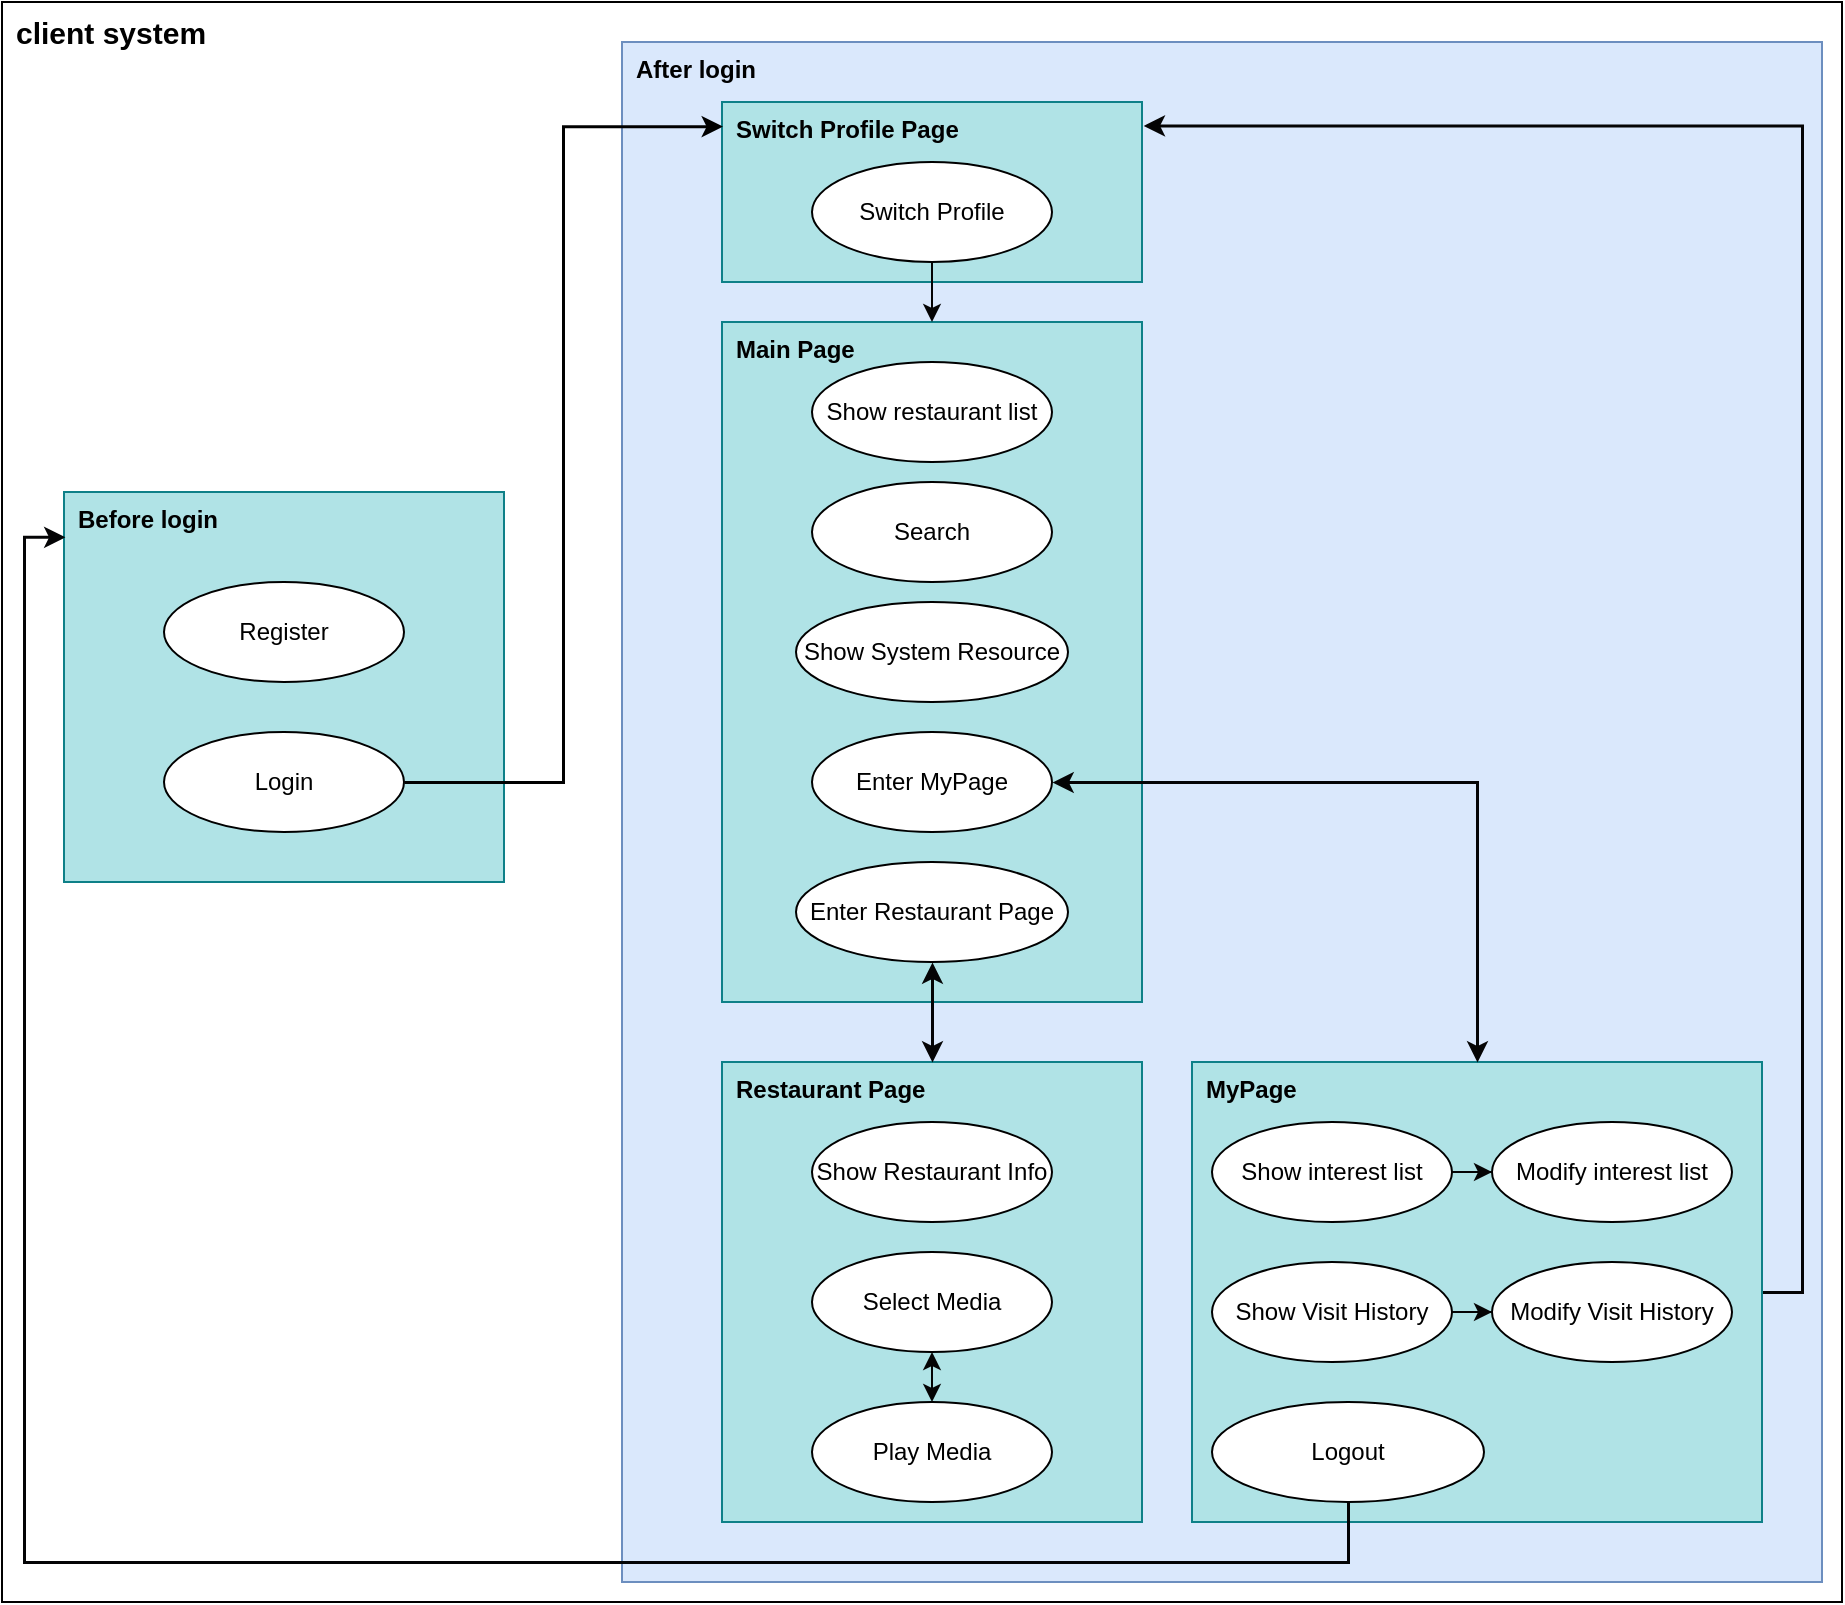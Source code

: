 <mxfile version="24.8.6">
  <diagram name="페이지-1" id="gsWF1J8JV3fJek7mUiw6">
    <mxGraphModel dx="1803" dy="991" grid="1" gridSize="10" guides="1" tooltips="1" connect="1" arrows="1" fold="1" page="1" pageScale="1" pageWidth="827" pageHeight="1169" math="0" shadow="0">
      <root>
        <mxCell id="0" />
        <mxCell id="1" parent="0" />
        <mxCell id="FAewZaqEYJQ6SevvAT4K-1" value="client system" style="rounded=0;whiteSpace=wrap;html=1;align=left;verticalAlign=top;fontStyle=1;fontSize=15;spacingLeft=5;" parent="1" vertex="1">
          <mxGeometry x="380" y="170" width="920" height="800" as="geometry" />
        </mxCell>
        <mxCell id="FAewZaqEYJQ6SevvAT4K-2" value="Before login" style="rounded=0;whiteSpace=wrap;html=1;fontStyle=1;align=left;verticalAlign=top;spacingLeft=5;fillColor=#b0e3e6;strokeColor=#0e8088;" parent="1" vertex="1">
          <mxGeometry x="411" y="415" width="220" height="195" as="geometry" />
        </mxCell>
        <mxCell id="FAewZaqEYJQ6SevvAT4K-3" value="After login" style="rounded=0;whiteSpace=wrap;html=1;fontStyle=1;align=left;verticalAlign=top;spacingLeft=5;fillColor=#dae8fc;strokeColor=#6c8ebf;" parent="1" vertex="1">
          <mxGeometry x="690" y="190" width="600" height="770" as="geometry" />
        </mxCell>
        <mxCell id="XdZY1LPLqf0F6FNrrVCg-56" value="Switch Profile Page" style="rounded=0;whiteSpace=wrap;html=1;fillColor=#b0e3e6;strokeColor=#0e8088;fontStyle=1;align=left;verticalAlign=top;spacingLeft=5;" vertex="1" parent="1">
          <mxGeometry x="740" y="220" width="210" height="90" as="geometry" />
        </mxCell>
        <mxCell id="FAewZaqEYJQ6SevvAT4K-6" value="Register" style="ellipse;whiteSpace=wrap;html=1;" parent="1" vertex="1">
          <mxGeometry x="461" y="460" width="120" height="50" as="geometry" />
        </mxCell>
        <mxCell id="FAewZaqEYJQ6SevvAT4K-7" value="Login" style="ellipse;whiteSpace=wrap;html=1;" parent="1" vertex="1">
          <mxGeometry x="461" y="535" width="120" height="50" as="geometry" />
        </mxCell>
        <mxCell id="FAewZaqEYJQ6SevvAT4K-11" value="Main Page" style="rounded=0;whiteSpace=wrap;html=1;fillColor=#b0e3e6;strokeColor=#0e8088;fontStyle=1;align=left;verticalAlign=top;spacingLeft=5;" parent="1" vertex="1">
          <mxGeometry x="740" y="330" width="210" height="340" as="geometry" />
        </mxCell>
        <mxCell id="FAewZaqEYJQ6SevvAT4K-12" value="Show restaurant list" style="ellipse;whiteSpace=wrap;html=1;" parent="1" vertex="1">
          <mxGeometry x="785" y="350" width="120" height="50" as="geometry" />
        </mxCell>
        <mxCell id="XdZY1LPLqf0F6FNrrVCg-1" value="Search" style="ellipse;whiteSpace=wrap;html=1;" vertex="1" parent="1">
          <mxGeometry x="785" y="410" width="120" height="50" as="geometry" />
        </mxCell>
        <mxCell id="XdZY1LPLqf0F6FNrrVCg-50" style="edgeStyle=orthogonalEdgeStyle;rounded=0;orthogonalLoop=1;jettySize=auto;html=1;entryX=1.003;entryY=0.13;entryDx=0;entryDy=0;strokeColor=#040405;fontColor=#46495D;fillColor=#B2C9AB;strokeWidth=1.5;entryPerimeter=0;" edge="1" parent="1" source="XdZY1LPLqf0F6FNrrVCg-2" target="XdZY1LPLqf0F6FNrrVCg-56">
          <mxGeometry relative="1" as="geometry">
            <Array as="points">
              <mxPoint x="1280" y="815" />
              <mxPoint x="1280" y="232" />
            </Array>
          </mxGeometry>
        </mxCell>
        <mxCell id="XdZY1LPLqf0F6FNrrVCg-2" value="MyPage" style="rounded=0;whiteSpace=wrap;html=1;fillColor=#b0e3e6;strokeColor=#0e8088;fontStyle=1;align=left;verticalAlign=top;spacingLeft=5;" vertex="1" parent="1">
          <mxGeometry x="975" y="700" width="285" height="230" as="geometry" />
        </mxCell>
        <mxCell id="XdZY1LPLqf0F6FNrrVCg-10" value="Restaurant Page" style="rounded=0;whiteSpace=wrap;html=1;fillColor=#b0e3e6;strokeColor=#0e8088;fontStyle=1;align=left;verticalAlign=top;spacingLeft=5;" vertex="1" parent="1">
          <mxGeometry x="740" y="700" width="210" height="230" as="geometry" />
        </mxCell>
        <mxCell id="XdZY1LPLqf0F6FNrrVCg-34" style="edgeStyle=orthogonalEdgeStyle;rounded=0;orthogonalLoop=1;jettySize=auto;html=1;strokeColor=#040405;fontColor=#46495D;fillColor=#B2C9AB;" edge="1" parent="1" source="XdZY1LPLqf0F6FNrrVCg-6" target="XdZY1LPLqf0F6FNrrVCg-7">
          <mxGeometry relative="1" as="geometry" />
        </mxCell>
        <mxCell id="XdZY1LPLqf0F6FNrrVCg-6" value="Show interest list" style="ellipse;whiteSpace=wrap;html=1;" vertex="1" parent="1">
          <mxGeometry x="985" y="730" width="120" height="50" as="geometry" />
        </mxCell>
        <mxCell id="XdZY1LPLqf0F6FNrrVCg-7" value="Modify interest list" style="ellipse;whiteSpace=wrap;html=1;" vertex="1" parent="1">
          <mxGeometry x="1125" y="730" width="120" height="50" as="geometry" />
        </mxCell>
        <mxCell id="XdZY1LPLqf0F6FNrrVCg-17" value="Enter MyPage" style="ellipse;whiteSpace=wrap;html=1;" vertex="1" parent="1">
          <mxGeometry x="785" y="535" width="120" height="50" as="geometry" />
        </mxCell>
        <mxCell id="XdZY1LPLqf0F6FNrrVCg-43" style="edgeStyle=orthogonalEdgeStyle;rounded=0;orthogonalLoop=1;jettySize=auto;html=1;entryX=0.5;entryY=0;entryDx=0;entryDy=0;strokeColor=#040405;fontColor=#46495D;fillColor=#B2C9AB;strokeWidth=1.5;startArrow=classic;startFill=1;" edge="1" parent="1" source="XdZY1LPLqf0F6FNrrVCg-18" target="XdZY1LPLqf0F6FNrrVCg-10">
          <mxGeometry relative="1" as="geometry" />
        </mxCell>
        <mxCell id="XdZY1LPLqf0F6FNrrVCg-18" value="Enter Restaurant Page" style="ellipse;whiteSpace=wrap;html=1;" vertex="1" parent="1">
          <mxGeometry x="777" y="600" width="136" height="50" as="geometry" />
        </mxCell>
        <mxCell id="XdZY1LPLqf0F6FNrrVCg-48" style="edgeStyle=orthogonalEdgeStyle;rounded=0;orthogonalLoop=1;jettySize=auto;html=1;entryX=0.5;entryY=0;entryDx=0;entryDy=0;strokeColor=#040405;fontColor=#46495D;fillColor=#B2C9AB;exitX=1;exitY=0.5;exitDx=0;exitDy=0;strokeWidth=1.5;startArrow=classic;startFill=1;" edge="1" parent="1" source="XdZY1LPLqf0F6FNrrVCg-17" target="XdZY1LPLqf0F6FNrrVCg-2">
          <mxGeometry relative="1" as="geometry" />
        </mxCell>
        <mxCell id="XdZY1LPLqf0F6FNrrVCg-19" value="Show System Resource" style="ellipse;whiteSpace=wrap;html=1;" vertex="1" parent="1">
          <mxGeometry x="777" y="470" width="136" height="50" as="geometry" />
        </mxCell>
        <mxCell id="XdZY1LPLqf0F6FNrrVCg-20" value="Logout" style="ellipse;whiteSpace=wrap;html=1;" vertex="1" parent="1">
          <mxGeometry x="985" y="870" width="136" height="50" as="geometry" />
        </mxCell>
        <mxCell id="XdZY1LPLqf0F6FNrrVCg-31" style="edgeStyle=orthogonalEdgeStyle;rounded=0;orthogonalLoop=1;jettySize=auto;html=1;entryX=0;entryY=0.5;entryDx=0;entryDy=0;strokeColor=#040405;fontColor=#46495D;fillColor=#B2C9AB;" edge="1" parent="1" source="XdZY1LPLqf0F6FNrrVCg-22" target="XdZY1LPLqf0F6FNrrVCg-30">
          <mxGeometry relative="1" as="geometry" />
        </mxCell>
        <mxCell id="XdZY1LPLqf0F6FNrrVCg-22" value="Show Visit History" style="ellipse;whiteSpace=wrap;html=1;" vertex="1" parent="1">
          <mxGeometry x="985" y="800" width="120" height="50" as="geometry" />
        </mxCell>
        <mxCell id="XdZY1LPLqf0F6FNrrVCg-24" style="edgeStyle=orthogonalEdgeStyle;rounded=0;orthogonalLoop=1;jettySize=auto;html=1;entryX=0.002;entryY=0.115;entryDx=0;entryDy=0;entryPerimeter=0;strokeColor=#040405;fontColor=#46495D;fillColor=#B2C9AB;strokeWidth=1.5;exitX=0.5;exitY=1;exitDx=0;exitDy=0;" edge="1" parent="1" source="XdZY1LPLqf0F6FNrrVCg-20" target="FAewZaqEYJQ6SevvAT4K-2">
          <mxGeometry relative="1" as="geometry">
            <Array as="points">
              <mxPoint x="1053" y="950" />
              <mxPoint x="391" y="950" />
              <mxPoint x="391" y="437" />
            </Array>
          </mxGeometry>
        </mxCell>
        <mxCell id="XdZY1LPLqf0F6FNrrVCg-30" value="Modify Visit History" style="ellipse;whiteSpace=wrap;html=1;" vertex="1" parent="1">
          <mxGeometry x="1125" y="800" width="120" height="50" as="geometry" />
        </mxCell>
        <mxCell id="XdZY1LPLqf0F6FNrrVCg-35" value="Show Restaurant Info" style="ellipse;whiteSpace=wrap;html=1;" vertex="1" parent="1">
          <mxGeometry x="785" y="730" width="120" height="50" as="geometry" />
        </mxCell>
        <mxCell id="XdZY1LPLqf0F6FNrrVCg-38" style="edgeStyle=orthogonalEdgeStyle;rounded=0;orthogonalLoop=1;jettySize=auto;html=1;entryX=0.5;entryY=0;entryDx=0;entryDy=0;strokeColor=#040405;fontColor=#46495D;fillColor=#B2C9AB;startArrow=classic;startFill=1;" edge="1" parent="1" source="XdZY1LPLqf0F6FNrrVCg-36" target="XdZY1LPLqf0F6FNrrVCg-37">
          <mxGeometry relative="1" as="geometry" />
        </mxCell>
        <mxCell id="XdZY1LPLqf0F6FNrrVCg-36" value="Select Media" style="ellipse;whiteSpace=wrap;html=1;" vertex="1" parent="1">
          <mxGeometry x="785" y="795" width="120" height="50" as="geometry" />
        </mxCell>
        <mxCell id="XdZY1LPLqf0F6FNrrVCg-37" value="Play Media" style="ellipse;whiteSpace=wrap;html=1;" vertex="1" parent="1">
          <mxGeometry x="785" y="870" width="120" height="50" as="geometry" />
        </mxCell>
        <mxCell id="XdZY1LPLqf0F6FNrrVCg-49" style="edgeStyle=orthogonalEdgeStyle;rounded=0;orthogonalLoop=1;jettySize=auto;html=1;entryX=0.5;entryY=0;entryDx=0;entryDy=0;strokeColor=#040405;fontColor=#46495D;fillColor=#B2C9AB;" edge="1" parent="1" source="XdZY1LPLqf0F6FNrrVCg-44" target="FAewZaqEYJQ6SevvAT4K-11">
          <mxGeometry relative="1" as="geometry" />
        </mxCell>
        <mxCell id="XdZY1LPLqf0F6FNrrVCg-44" value="Switch Profile" style="ellipse;whiteSpace=wrap;html=1;" vertex="1" parent="1">
          <mxGeometry x="785" y="250" width="120" height="50" as="geometry" />
        </mxCell>
        <mxCell id="XdZY1LPLqf0F6FNrrVCg-57" style="edgeStyle=orthogonalEdgeStyle;rounded=0;orthogonalLoop=1;jettySize=auto;html=1;entryX=0.001;entryY=0.134;entryDx=0;entryDy=0;entryPerimeter=0;strokeColor=#000000;fontColor=#46495D;fillColor=#B2C9AB;strokeWidth=1.5;" edge="1" parent="1" source="FAewZaqEYJQ6SevvAT4K-7" target="XdZY1LPLqf0F6FNrrVCg-56">
          <mxGeometry relative="1" as="geometry" />
        </mxCell>
      </root>
    </mxGraphModel>
  </diagram>
</mxfile>
